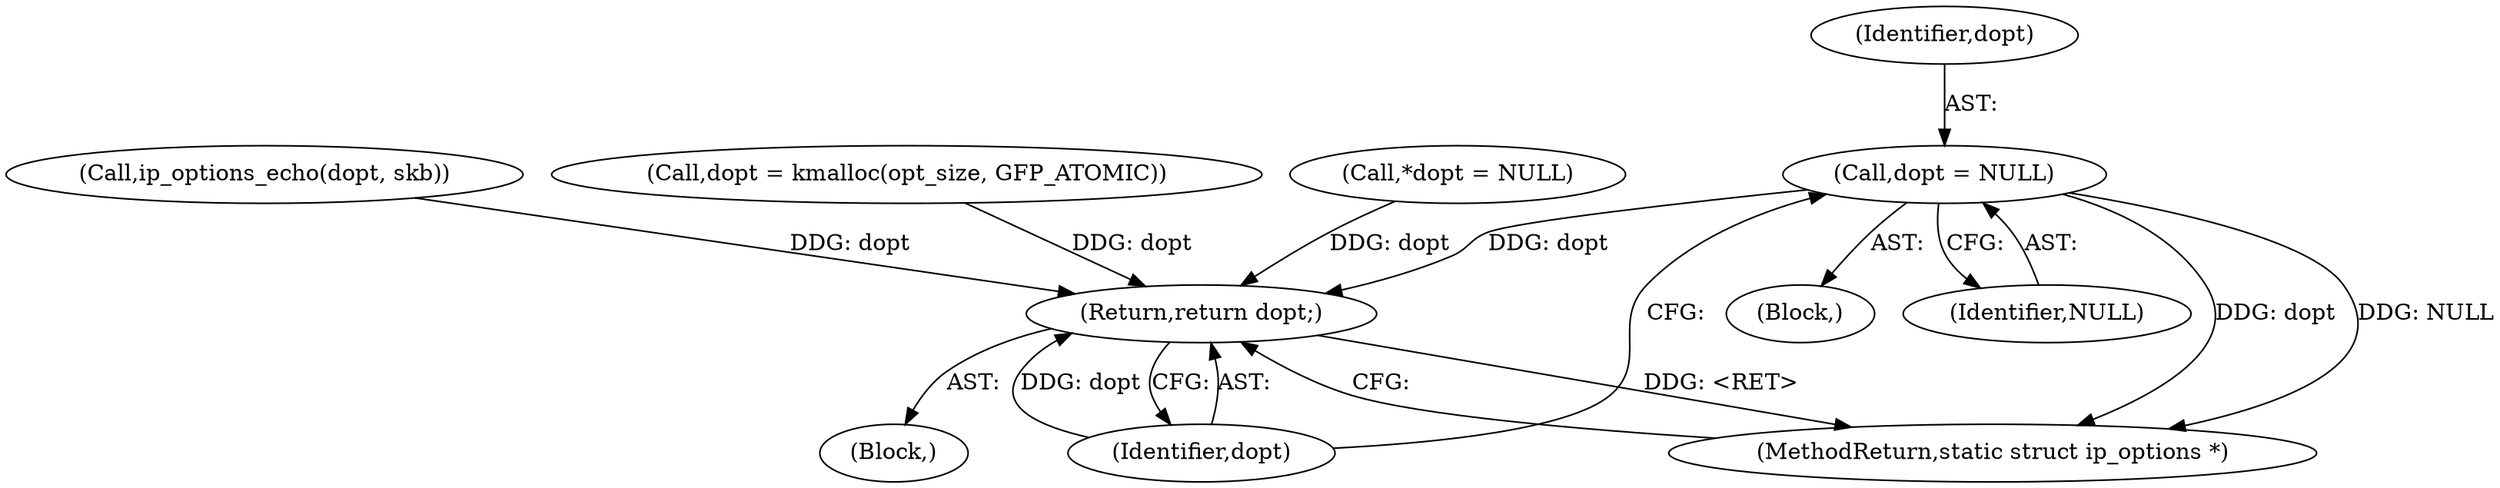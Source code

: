 digraph "0_linux_f6d8bd051c391c1c0458a30b2a7abcd939329259_30@pointer" {
"1000143" [label="(Call,dopt = NULL)"];
"1000146" [label="(Return,return dopt;)"];
"1000146" [label="(Return,return dopt;)"];
"1000140" [label="(Block,)"];
"1000145" [label="(Identifier,NULL)"];
"1000128" [label="(Call,dopt = kmalloc(opt_size, GFP_ATOMIC))"];
"1000113" [label="(Call,*dopt = NULL)"];
"1000103" [label="(Block,)"];
"1000137" [label="(Call,ip_options_echo(dopt, skb))"];
"1000148" [label="(MethodReturn,static struct ip_options *)"];
"1000147" [label="(Identifier,dopt)"];
"1000143" [label="(Call,dopt = NULL)"];
"1000144" [label="(Identifier,dopt)"];
"1000143" -> "1000140"  [label="AST: "];
"1000143" -> "1000145"  [label="CFG: "];
"1000144" -> "1000143"  [label="AST: "];
"1000145" -> "1000143"  [label="AST: "];
"1000147" -> "1000143"  [label="CFG: "];
"1000143" -> "1000148"  [label="DDG: dopt"];
"1000143" -> "1000148"  [label="DDG: NULL"];
"1000143" -> "1000146"  [label="DDG: dopt"];
"1000146" -> "1000103"  [label="AST: "];
"1000146" -> "1000147"  [label="CFG: "];
"1000147" -> "1000146"  [label="AST: "];
"1000148" -> "1000146"  [label="CFG: "];
"1000146" -> "1000148"  [label="DDG: <RET>"];
"1000147" -> "1000146"  [label="DDG: dopt"];
"1000113" -> "1000146"  [label="DDG: dopt"];
"1000137" -> "1000146"  [label="DDG: dopt"];
"1000128" -> "1000146"  [label="DDG: dopt"];
}

